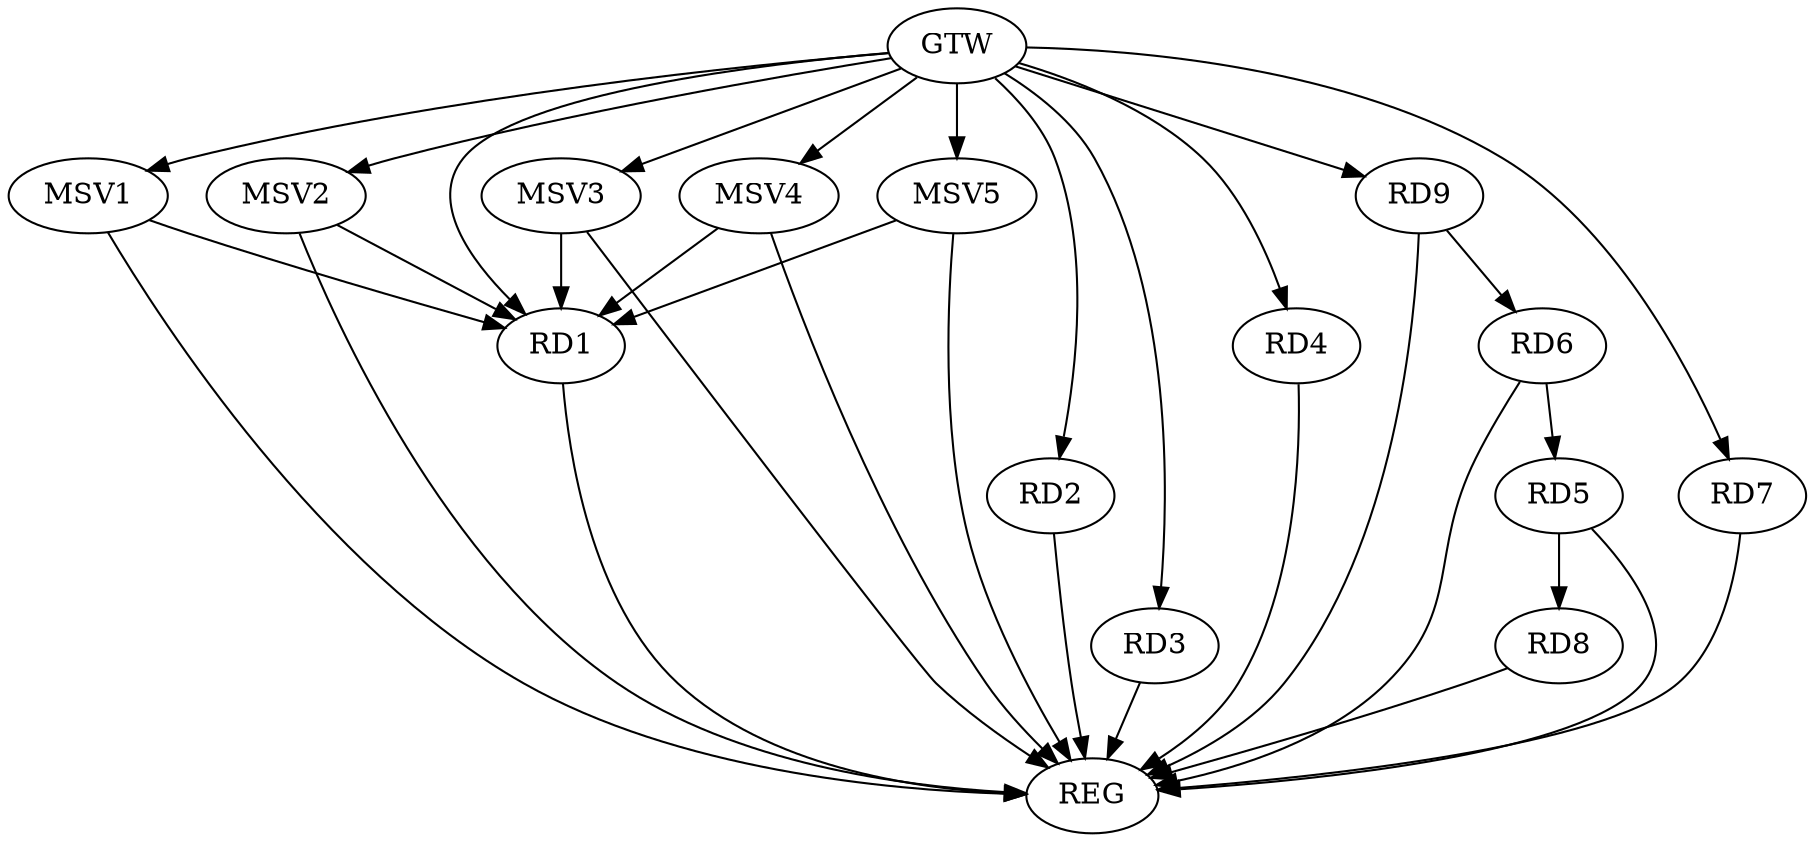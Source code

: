 strict digraph G {
  RD1 [ label="RD1" ];
  RD2 [ label="RD2" ];
  RD3 [ label="RD3" ];
  RD4 [ label="RD4" ];
  RD5 [ label="RD5" ];
  RD6 [ label="RD6" ];
  RD7 [ label="RD7" ];
  RD8 [ label="RD8" ];
  RD9 [ label="RD9" ];
  GTW [ label="GTW" ];
  REG [ label="REG" ];
  MSV1 [ label="MSV1" ];
  MSV2 [ label="MSV2" ];
  MSV3 [ label="MSV3" ];
  MSV4 [ label="MSV4" ];
  MSV5 [ label="MSV5" ];
  RD6 -> RD5;
  RD5 -> RD8;
  RD9 -> RD6;
  GTW -> RD1;
  GTW -> RD2;
  GTW -> RD3;
  GTW -> RD4;
  GTW -> RD7;
  GTW -> RD9;
  RD1 -> REG;
  RD2 -> REG;
  RD3 -> REG;
  RD4 -> REG;
  RD5 -> REG;
  RD6 -> REG;
  RD7 -> REG;
  RD8 -> REG;
  RD9 -> REG;
  MSV1 -> RD1;
  GTW -> MSV1;
  MSV1 -> REG;
  MSV2 -> RD1;
  MSV3 -> RD1;
  GTW -> MSV2;
  MSV2 -> REG;
  GTW -> MSV3;
  MSV3 -> REG;
  MSV4 -> RD1;
  GTW -> MSV4;
  MSV4 -> REG;
  MSV5 -> RD1;
  GTW -> MSV5;
  MSV5 -> REG;
}
